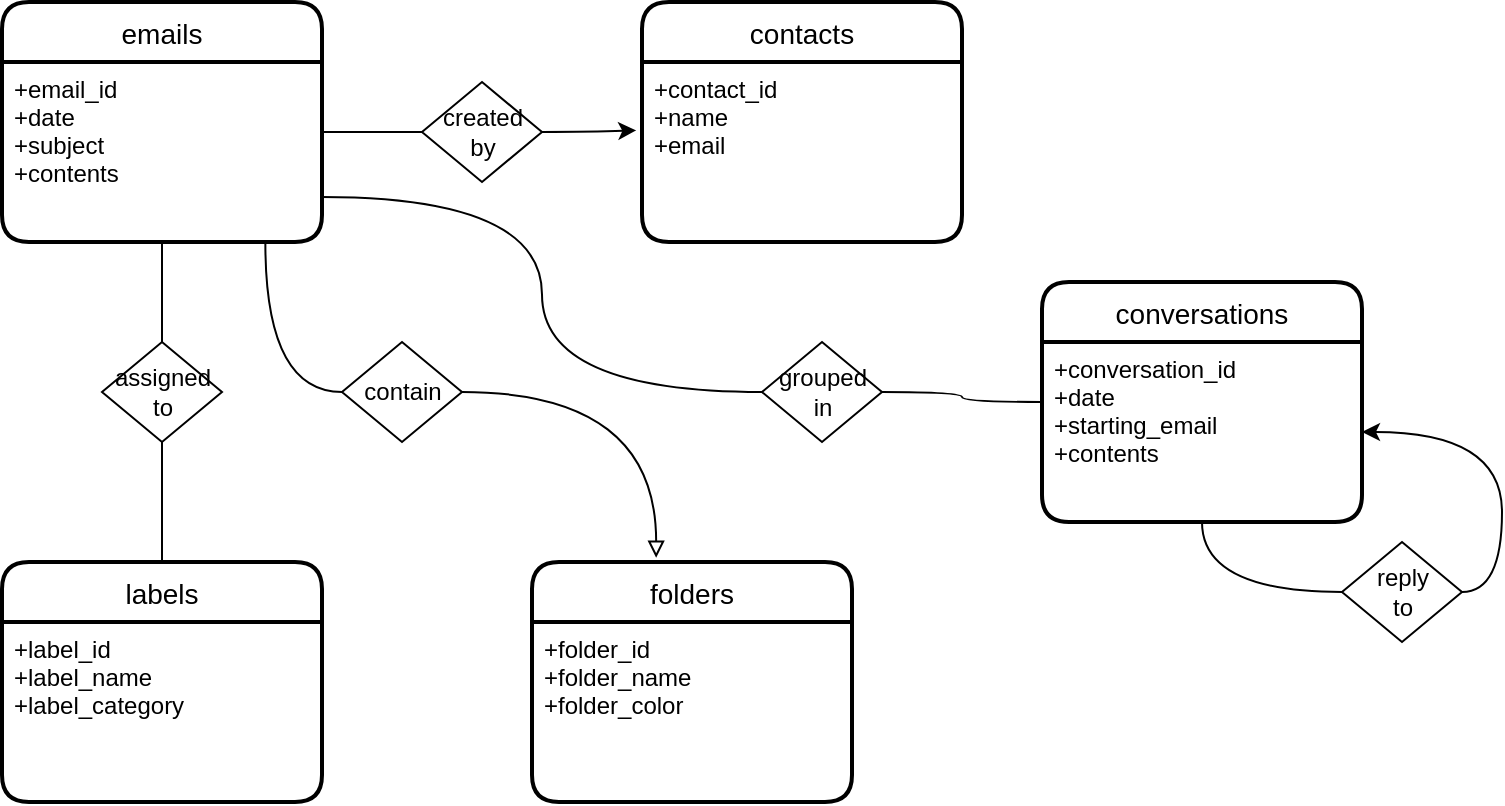 <mxfile version="16.6.2" type="github">
  <diagram id="S5U35zioawIEqd8V08nD" name="Page-1">
    <mxGraphModel dx="1075" dy="954" grid="1" gridSize="10" guides="1" tooltips="1" connect="1" arrows="1" fold="1" page="1" pageScale="1" pageWidth="850" pageHeight="1100" math="0" shadow="0">
      <root>
        <mxCell id="0" />
        <mxCell id="1" parent="0" />
        <mxCell id="wlDCUmGC1mf5rQUe6NT3-1" value="emails" style="swimlane;childLayout=stackLayout;horizontal=1;startSize=30;horizontalStack=0;rounded=1;fontSize=14;fontStyle=0;strokeWidth=2;resizeParent=0;resizeLast=1;shadow=0;dashed=0;align=center;" vertex="1" parent="1">
          <mxGeometry x="80" y="80" width="160" height="120" as="geometry" />
        </mxCell>
        <mxCell id="wlDCUmGC1mf5rQUe6NT3-2" value="+email_id&#xa;+date&#xa;+subject&#xa;+contents&#xa;" style="align=left;strokeColor=none;fillColor=none;spacingLeft=4;fontSize=12;verticalAlign=top;resizable=0;rotatable=0;part=1;" vertex="1" parent="wlDCUmGC1mf5rQUe6NT3-1">
          <mxGeometry y="30" width="160" height="90" as="geometry" />
        </mxCell>
        <mxCell id="wlDCUmGC1mf5rQUe6NT3-3" value="contacts" style="swimlane;childLayout=stackLayout;horizontal=1;startSize=30;horizontalStack=0;rounded=1;fontSize=14;fontStyle=0;strokeWidth=2;resizeParent=0;resizeLast=1;shadow=0;dashed=0;align=center;" vertex="1" parent="1">
          <mxGeometry x="400" y="80" width="160" height="120" as="geometry" />
        </mxCell>
        <mxCell id="wlDCUmGC1mf5rQUe6NT3-4" value="+contact_id&#xa;+name&#xa;+email&#xa;" style="align=left;strokeColor=none;fillColor=none;spacingLeft=4;fontSize=12;verticalAlign=top;resizable=0;rotatable=0;part=1;" vertex="1" parent="wlDCUmGC1mf5rQUe6NT3-3">
          <mxGeometry y="30" width="160" height="90" as="geometry" />
        </mxCell>
        <mxCell id="wlDCUmGC1mf5rQUe6NT3-5" value="folders" style="swimlane;childLayout=stackLayout;horizontal=1;startSize=30;horizontalStack=0;rounded=1;fontSize=14;fontStyle=0;strokeWidth=2;resizeParent=0;resizeLast=1;shadow=0;dashed=0;align=center;" vertex="1" parent="1">
          <mxGeometry x="345" y="360" width="160" height="120" as="geometry" />
        </mxCell>
        <mxCell id="wlDCUmGC1mf5rQUe6NT3-6" value="+folder_id&#xa;+folder_name&#xa;+folder_color " style="align=left;strokeColor=none;fillColor=none;spacingLeft=4;fontSize=12;verticalAlign=top;resizable=0;rotatable=0;part=1;" vertex="1" parent="wlDCUmGC1mf5rQUe6NT3-5">
          <mxGeometry y="30" width="160" height="90" as="geometry" />
        </mxCell>
        <mxCell id="wlDCUmGC1mf5rQUe6NT3-7" value="labels " style="swimlane;childLayout=stackLayout;horizontal=1;startSize=30;horizontalStack=0;rounded=1;fontSize=14;fontStyle=0;strokeWidth=2;resizeParent=0;resizeLast=1;shadow=0;dashed=0;align=center;" vertex="1" parent="1">
          <mxGeometry x="80" y="360" width="160" height="120" as="geometry" />
        </mxCell>
        <mxCell id="wlDCUmGC1mf5rQUe6NT3-8" value="+label_id&#xa;+label_name&#xa;+label_category " style="align=left;strokeColor=none;fillColor=none;spacingLeft=4;fontSize=12;verticalAlign=top;resizable=0;rotatable=0;part=1;" vertex="1" parent="wlDCUmGC1mf5rQUe6NT3-7">
          <mxGeometry y="30" width="160" height="90" as="geometry" />
        </mxCell>
        <mxCell id="wlDCUmGC1mf5rQUe6NT3-10" value="" style="edgeStyle=orthogonalEdgeStyle;rounded=0;orthogonalLoop=1;jettySize=auto;html=1;curved=1;endArrow=none;endFill=0;" edge="1" parent="1" source="wlDCUmGC1mf5rQUe6NT3-9" target="wlDCUmGC1mf5rQUe6NT3-2">
          <mxGeometry relative="1" as="geometry" />
        </mxCell>
        <mxCell id="wlDCUmGC1mf5rQUe6NT3-11" value="" style="edgeStyle=orthogonalEdgeStyle;rounded=0;orthogonalLoop=1;jettySize=auto;html=1;entryX=0.5;entryY=0;entryDx=0;entryDy=0;curved=1;endArrow=none;endFill=0;" edge="1" parent="1" source="wlDCUmGC1mf5rQUe6NT3-9" target="wlDCUmGC1mf5rQUe6NT3-7">
          <mxGeometry relative="1" as="geometry" />
        </mxCell>
        <mxCell id="wlDCUmGC1mf5rQUe6NT3-9" value="&lt;div&gt;assigned &lt;br&gt;&lt;/div&gt;&lt;div&gt;to&lt;/div&gt;" style="shape=rhombus;html=1;dashed=0;whitespace=wrap;perimeter=rhombusPerimeter;" vertex="1" parent="1">
          <mxGeometry x="130" y="250" width="60" height="50" as="geometry" />
        </mxCell>
        <mxCell id="wlDCUmGC1mf5rQUe6NT3-20" value="" style="edgeStyle=orthogonalEdgeStyle;rounded=0;orthogonalLoop=1;jettySize=auto;html=1;entryX=0.823;entryY=1.006;entryDx=0;entryDy=0;entryPerimeter=0;curved=1;endArrow=none;endFill=0;" edge="1" parent="1" source="wlDCUmGC1mf5rQUe6NT3-12" target="wlDCUmGC1mf5rQUe6NT3-2">
          <mxGeometry relative="1" as="geometry" />
        </mxCell>
        <mxCell id="wlDCUmGC1mf5rQUe6NT3-21" style="edgeStyle=orthogonalEdgeStyle;rounded=0;orthogonalLoop=1;jettySize=auto;html=1;entryX=0.388;entryY=-0.018;entryDx=0;entryDy=0;entryPerimeter=0;curved=1;endArrow=block;endFill=0;" edge="1" parent="1" source="wlDCUmGC1mf5rQUe6NT3-12" target="wlDCUmGC1mf5rQUe6NT3-5">
          <mxGeometry relative="1" as="geometry" />
        </mxCell>
        <mxCell id="wlDCUmGC1mf5rQUe6NT3-12" value="contain" style="shape=rhombus;html=1;dashed=0;whitespace=wrap;perimeter=rhombusPerimeter;" vertex="1" parent="1">
          <mxGeometry x="250" y="250" width="60" height="50" as="geometry" />
        </mxCell>
        <mxCell id="wlDCUmGC1mf5rQUe6NT3-18" value="" style="edgeStyle=orthogonalEdgeStyle;rounded=0;orthogonalLoop=1;jettySize=auto;html=1;entryX=-0.018;entryY=0.38;entryDx=0;entryDy=0;entryPerimeter=0;curved=1;" edge="1" parent="1" source="wlDCUmGC1mf5rQUe6NT3-13" target="wlDCUmGC1mf5rQUe6NT3-4">
          <mxGeometry relative="1" as="geometry" />
        </mxCell>
        <mxCell id="wlDCUmGC1mf5rQUe6NT3-19" value="" style="edgeStyle=orthogonalEdgeStyle;rounded=0;orthogonalLoop=1;jettySize=auto;html=1;curved=1;endArrow=none;endFill=0;" edge="1" parent="1" source="wlDCUmGC1mf5rQUe6NT3-13">
          <mxGeometry relative="1" as="geometry">
            <mxPoint x="240" y="145" as="targetPoint" />
          </mxGeometry>
        </mxCell>
        <mxCell id="wlDCUmGC1mf5rQUe6NT3-13" value="&lt;div&gt;created &lt;br&gt;&lt;/div&gt;&lt;div&gt;by&lt;/div&gt;" style="shape=rhombus;html=1;dashed=0;whitespace=wrap;perimeter=rhombusPerimeter;" vertex="1" parent="1">
          <mxGeometry x="290" y="120" width="60" height="50" as="geometry" />
        </mxCell>
        <mxCell id="wlDCUmGC1mf5rQUe6NT3-16" value="conversations" style="swimlane;childLayout=stackLayout;horizontal=1;startSize=30;horizontalStack=0;rounded=1;fontSize=14;fontStyle=0;strokeWidth=2;resizeParent=0;resizeLast=1;shadow=0;dashed=0;align=center;" vertex="1" parent="1">
          <mxGeometry x="600" y="220" width="160" height="120" as="geometry" />
        </mxCell>
        <mxCell id="wlDCUmGC1mf5rQUe6NT3-17" value="+conversation_id&#xa;+date&#xa;+starting_email&#xa;+contents" style="align=left;strokeColor=none;fillColor=none;spacingLeft=4;fontSize=12;verticalAlign=top;resizable=0;rotatable=0;part=1;" vertex="1" parent="wlDCUmGC1mf5rQUe6NT3-16">
          <mxGeometry y="30" width="160" height="90" as="geometry" />
        </mxCell>
        <mxCell id="wlDCUmGC1mf5rQUe6NT3-23" style="edgeStyle=orthogonalEdgeStyle;rounded=0;orthogonalLoop=1;jettySize=auto;html=1;curved=1;endArrow=none;endFill=0;" edge="1" parent="1" source="wlDCUmGC1mf5rQUe6NT3-22" target="wlDCUmGC1mf5rQUe6NT3-16">
          <mxGeometry relative="1" as="geometry" />
        </mxCell>
        <mxCell id="wlDCUmGC1mf5rQUe6NT3-24" style="edgeStyle=orthogonalEdgeStyle;rounded=0;orthogonalLoop=1;jettySize=auto;html=1;entryX=1;entryY=0.75;entryDx=0;entryDy=0;curved=1;endArrow=none;endFill=0;" edge="1" parent="1" source="wlDCUmGC1mf5rQUe6NT3-22" target="wlDCUmGC1mf5rQUe6NT3-2">
          <mxGeometry relative="1" as="geometry" />
        </mxCell>
        <mxCell id="wlDCUmGC1mf5rQUe6NT3-22" value="&lt;div&gt;grouped &lt;br&gt;&lt;/div&gt;&lt;div&gt;in&lt;/div&gt;" style="shape=rhombus;html=1;dashed=0;whitespace=wrap;perimeter=rhombusPerimeter;" vertex="1" parent="1">
          <mxGeometry x="460" y="250" width="60" height="50" as="geometry" />
        </mxCell>
        <mxCell id="wlDCUmGC1mf5rQUe6NT3-26" value="" style="edgeStyle=orthogonalEdgeStyle;curved=1;rounded=0;orthogonalLoop=1;jettySize=auto;html=1;exitX=0;exitY=0.5;exitDx=0;exitDy=0;endArrow=none;endFill=0;" edge="1" parent="1" source="wlDCUmGC1mf5rQUe6NT3-25" target="wlDCUmGC1mf5rQUe6NT3-17">
          <mxGeometry relative="1" as="geometry" />
        </mxCell>
        <mxCell id="wlDCUmGC1mf5rQUe6NT3-27" style="edgeStyle=orthogonalEdgeStyle;curved=1;rounded=0;orthogonalLoop=1;jettySize=auto;html=1;entryX=1;entryY=0.5;entryDx=0;entryDy=0;exitX=1;exitY=0.5;exitDx=0;exitDy=0;" edge="1" parent="1" source="wlDCUmGC1mf5rQUe6NT3-25" target="wlDCUmGC1mf5rQUe6NT3-17">
          <mxGeometry relative="1" as="geometry" />
        </mxCell>
        <mxCell id="wlDCUmGC1mf5rQUe6NT3-25" value="&lt;div&gt;reply &lt;br&gt;&lt;/div&gt;&lt;div&gt;to&lt;br&gt;&lt;/div&gt;" style="shape=rhombus;html=1;dashed=0;whitespace=wrap;perimeter=rhombusPerimeter;" vertex="1" parent="1">
          <mxGeometry x="750" y="350" width="60" height="50" as="geometry" />
        </mxCell>
      </root>
    </mxGraphModel>
  </diagram>
</mxfile>
